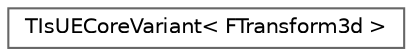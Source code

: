 digraph "Graphical Class Hierarchy"
{
 // INTERACTIVE_SVG=YES
 // LATEX_PDF_SIZE
  bgcolor="transparent";
  edge [fontname=Helvetica,fontsize=10,labelfontname=Helvetica,labelfontsize=10];
  node [fontname=Helvetica,fontsize=10,shape=box,height=0.2,width=0.4];
  rankdir="LR";
  Node0 [id="Node000000",label="TIsUECoreVariant\< FTransform3d \>",height=0.2,width=0.4,color="grey40", fillcolor="white", style="filled",URL="$d3/dc6/structTIsUECoreVariant_3_01FTransform3d_01_4.html",tooltip=" "];
}
